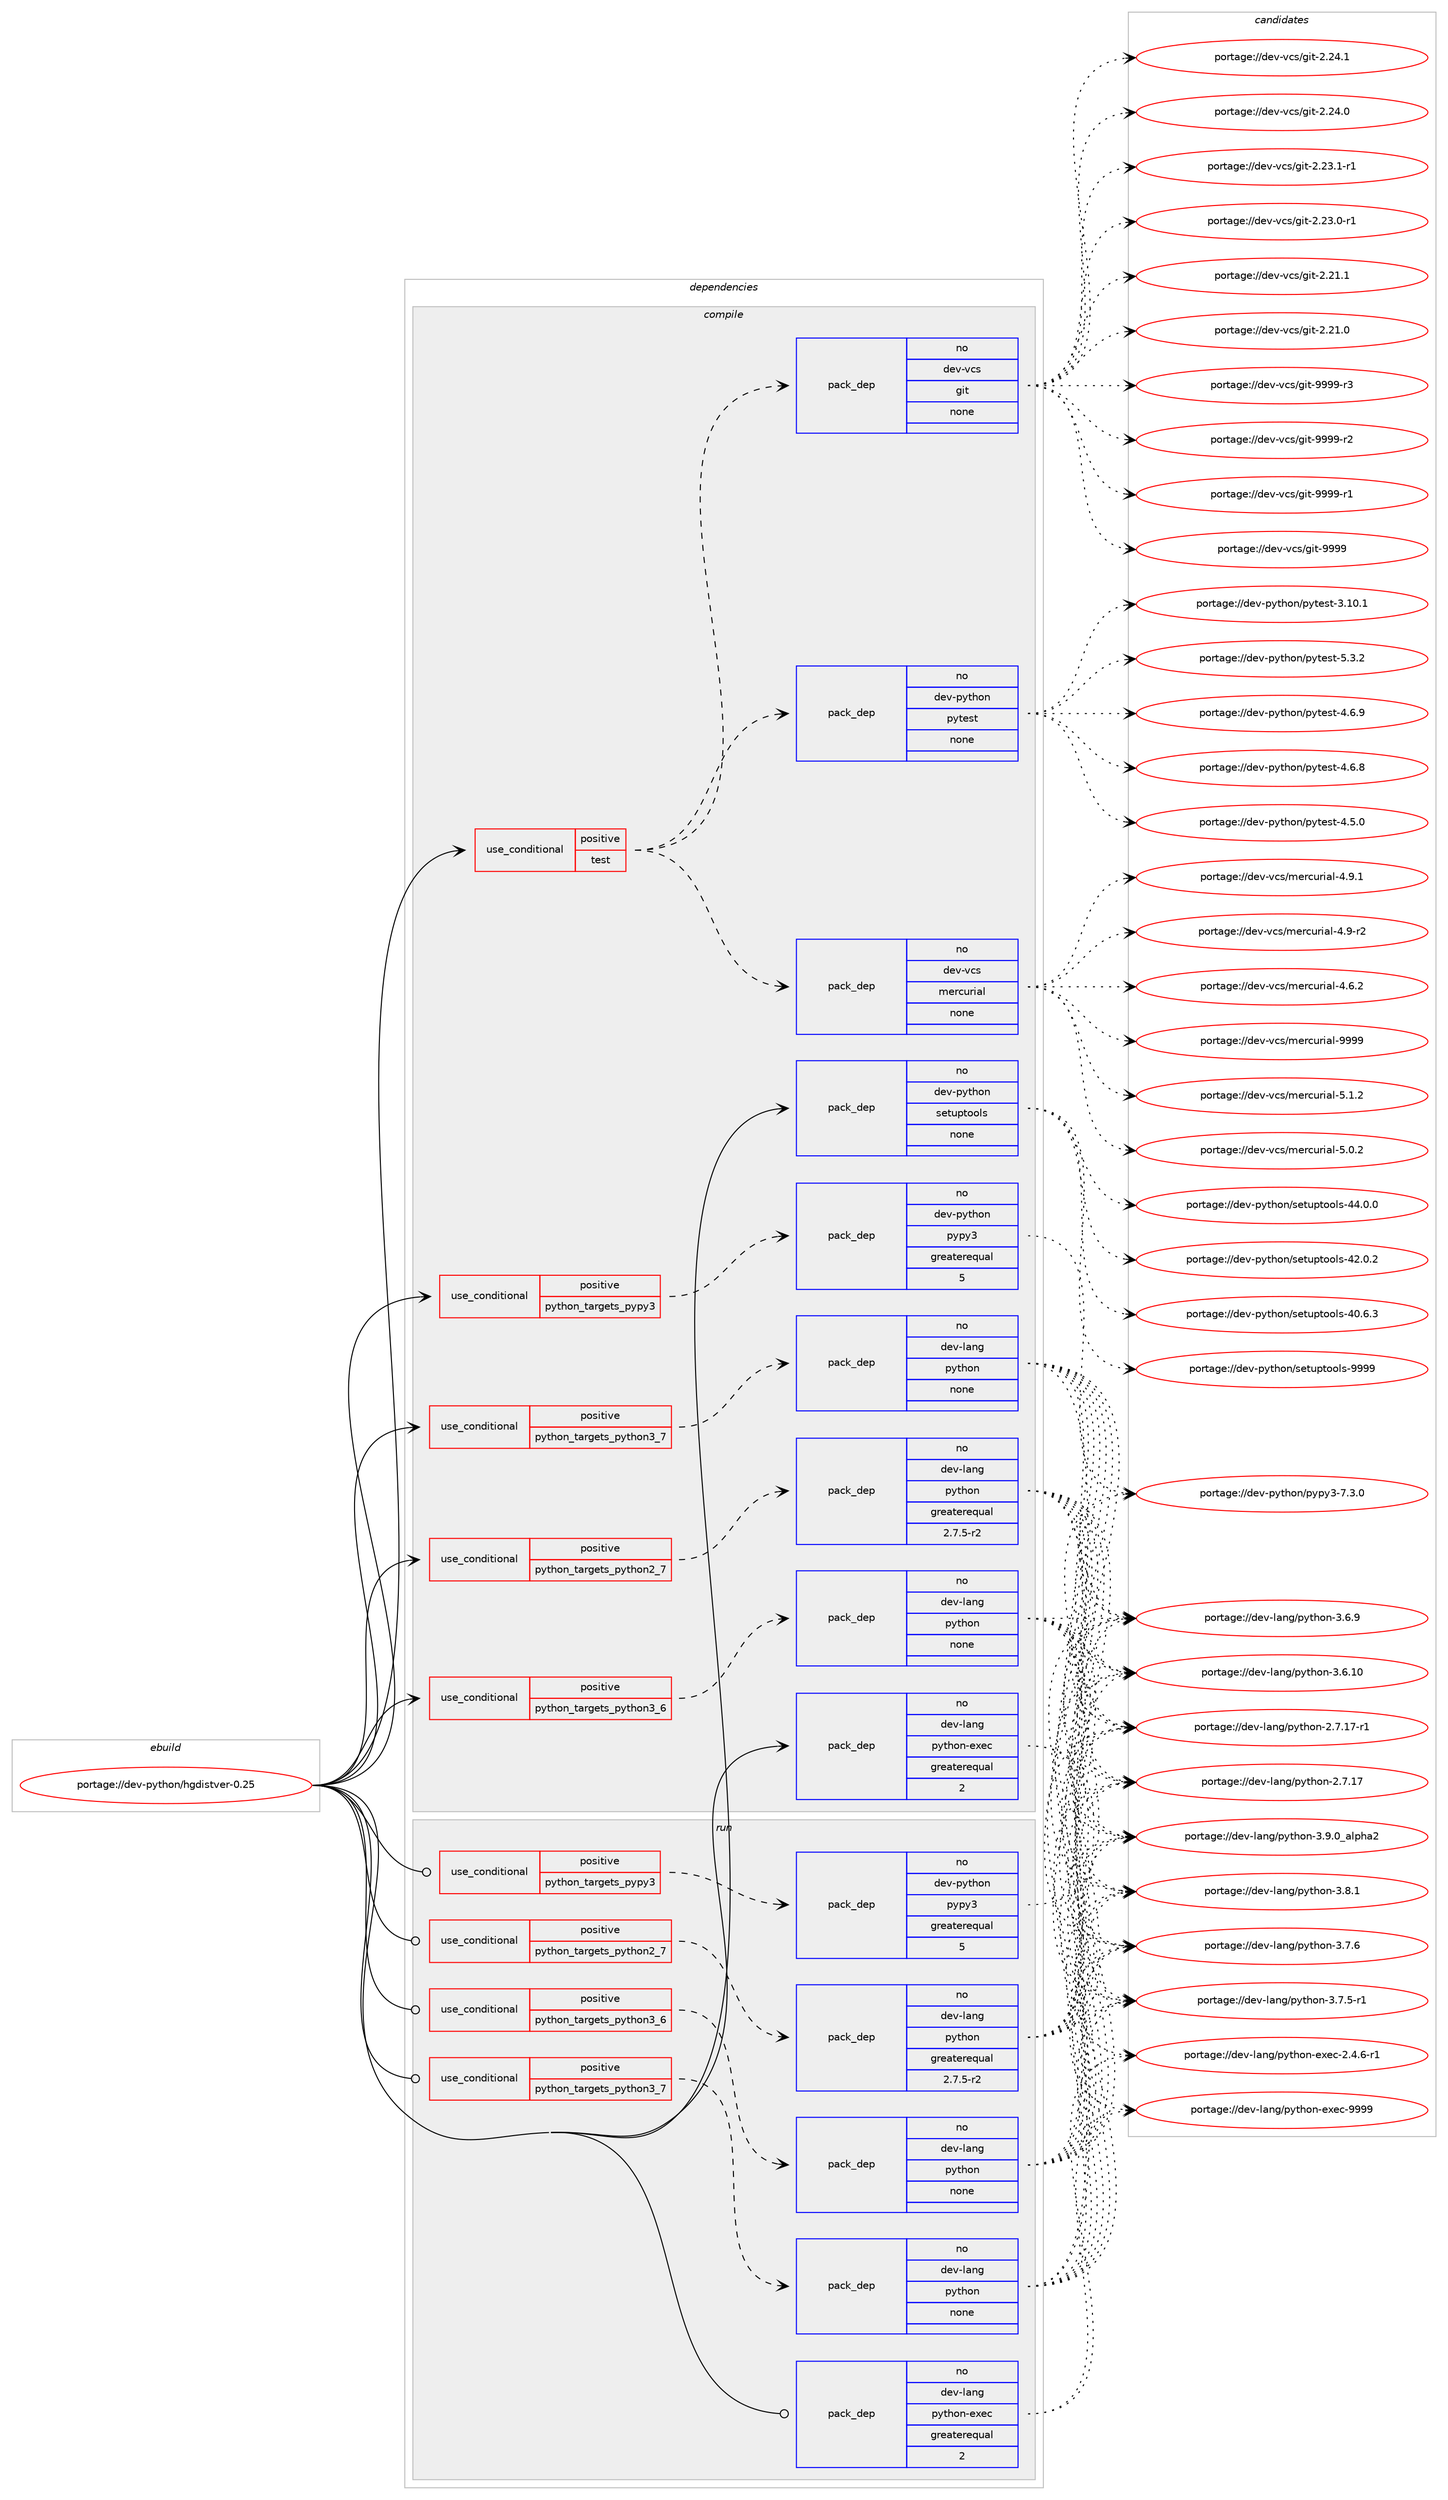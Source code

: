 digraph prolog {

# *************
# Graph options
# *************

newrank=true;
concentrate=true;
compound=true;
graph [rankdir=LR,fontname=Helvetica,fontsize=10,ranksep=1.5];#, ranksep=2.5, nodesep=0.2];
edge  [arrowhead=vee];
node  [fontname=Helvetica,fontsize=10];

# **********
# The ebuild
# **********

subgraph cluster_leftcol {
color=gray;
label=<<i>ebuild</i>>;
id [label="portage://dev-python/hgdistver-0.25", color=red, width=4, href="../dev-python/hgdistver-0.25.svg"];
}

# ****************
# The dependencies
# ****************

subgraph cluster_midcol {
color=gray;
label=<<i>dependencies</i>>;
subgraph cluster_compile {
fillcolor="#eeeeee";
style=filled;
label=<<i>compile</i>>;
subgraph cond114929 {
dependency456997 [label=<<TABLE BORDER="0" CELLBORDER="1" CELLSPACING="0" CELLPADDING="4"><TR><TD ROWSPAN="3" CELLPADDING="10">use_conditional</TD></TR><TR><TD>positive</TD></TR><TR><TD>python_targets_pypy3</TD></TR></TABLE>>, shape=none, color=red];
subgraph pack337085 {
dependency456998 [label=<<TABLE BORDER="0" CELLBORDER="1" CELLSPACING="0" CELLPADDING="4" WIDTH="220"><TR><TD ROWSPAN="6" CELLPADDING="30">pack_dep</TD></TR><TR><TD WIDTH="110">no</TD></TR><TR><TD>dev-python</TD></TR><TR><TD>pypy3</TD></TR><TR><TD>greaterequal</TD></TR><TR><TD>5</TD></TR></TABLE>>, shape=none, color=blue];
}
dependency456997:e -> dependency456998:w [weight=20,style="dashed",arrowhead="vee"];
}
id:e -> dependency456997:w [weight=20,style="solid",arrowhead="vee"];
subgraph cond114930 {
dependency456999 [label=<<TABLE BORDER="0" CELLBORDER="1" CELLSPACING="0" CELLPADDING="4"><TR><TD ROWSPAN="3" CELLPADDING="10">use_conditional</TD></TR><TR><TD>positive</TD></TR><TR><TD>python_targets_python2_7</TD></TR></TABLE>>, shape=none, color=red];
subgraph pack337086 {
dependency457000 [label=<<TABLE BORDER="0" CELLBORDER="1" CELLSPACING="0" CELLPADDING="4" WIDTH="220"><TR><TD ROWSPAN="6" CELLPADDING="30">pack_dep</TD></TR><TR><TD WIDTH="110">no</TD></TR><TR><TD>dev-lang</TD></TR><TR><TD>python</TD></TR><TR><TD>greaterequal</TD></TR><TR><TD>2.7.5-r2</TD></TR></TABLE>>, shape=none, color=blue];
}
dependency456999:e -> dependency457000:w [weight=20,style="dashed",arrowhead="vee"];
}
id:e -> dependency456999:w [weight=20,style="solid",arrowhead="vee"];
subgraph cond114931 {
dependency457001 [label=<<TABLE BORDER="0" CELLBORDER="1" CELLSPACING="0" CELLPADDING="4"><TR><TD ROWSPAN="3" CELLPADDING="10">use_conditional</TD></TR><TR><TD>positive</TD></TR><TR><TD>python_targets_python3_6</TD></TR></TABLE>>, shape=none, color=red];
subgraph pack337087 {
dependency457002 [label=<<TABLE BORDER="0" CELLBORDER="1" CELLSPACING="0" CELLPADDING="4" WIDTH="220"><TR><TD ROWSPAN="6" CELLPADDING="30">pack_dep</TD></TR><TR><TD WIDTH="110">no</TD></TR><TR><TD>dev-lang</TD></TR><TR><TD>python</TD></TR><TR><TD>none</TD></TR><TR><TD></TD></TR></TABLE>>, shape=none, color=blue];
}
dependency457001:e -> dependency457002:w [weight=20,style="dashed",arrowhead="vee"];
}
id:e -> dependency457001:w [weight=20,style="solid",arrowhead="vee"];
subgraph cond114932 {
dependency457003 [label=<<TABLE BORDER="0" CELLBORDER="1" CELLSPACING="0" CELLPADDING="4"><TR><TD ROWSPAN="3" CELLPADDING="10">use_conditional</TD></TR><TR><TD>positive</TD></TR><TR><TD>python_targets_python3_7</TD></TR></TABLE>>, shape=none, color=red];
subgraph pack337088 {
dependency457004 [label=<<TABLE BORDER="0" CELLBORDER="1" CELLSPACING="0" CELLPADDING="4" WIDTH="220"><TR><TD ROWSPAN="6" CELLPADDING="30">pack_dep</TD></TR><TR><TD WIDTH="110">no</TD></TR><TR><TD>dev-lang</TD></TR><TR><TD>python</TD></TR><TR><TD>none</TD></TR><TR><TD></TD></TR></TABLE>>, shape=none, color=blue];
}
dependency457003:e -> dependency457004:w [weight=20,style="dashed",arrowhead="vee"];
}
id:e -> dependency457003:w [weight=20,style="solid",arrowhead="vee"];
subgraph cond114933 {
dependency457005 [label=<<TABLE BORDER="0" CELLBORDER="1" CELLSPACING="0" CELLPADDING="4"><TR><TD ROWSPAN="3" CELLPADDING="10">use_conditional</TD></TR><TR><TD>positive</TD></TR><TR><TD>test</TD></TR></TABLE>>, shape=none, color=red];
subgraph pack337089 {
dependency457006 [label=<<TABLE BORDER="0" CELLBORDER="1" CELLSPACING="0" CELLPADDING="4" WIDTH="220"><TR><TD ROWSPAN="6" CELLPADDING="30">pack_dep</TD></TR><TR><TD WIDTH="110">no</TD></TR><TR><TD>dev-python</TD></TR><TR><TD>pytest</TD></TR><TR><TD>none</TD></TR><TR><TD></TD></TR></TABLE>>, shape=none, color=blue];
}
dependency457005:e -> dependency457006:w [weight=20,style="dashed",arrowhead="vee"];
subgraph pack337090 {
dependency457007 [label=<<TABLE BORDER="0" CELLBORDER="1" CELLSPACING="0" CELLPADDING="4" WIDTH="220"><TR><TD ROWSPAN="6" CELLPADDING="30">pack_dep</TD></TR><TR><TD WIDTH="110">no</TD></TR><TR><TD>dev-vcs</TD></TR><TR><TD>git</TD></TR><TR><TD>none</TD></TR><TR><TD></TD></TR></TABLE>>, shape=none, color=blue];
}
dependency457005:e -> dependency457007:w [weight=20,style="dashed",arrowhead="vee"];
subgraph pack337091 {
dependency457008 [label=<<TABLE BORDER="0" CELLBORDER="1" CELLSPACING="0" CELLPADDING="4" WIDTH="220"><TR><TD ROWSPAN="6" CELLPADDING="30">pack_dep</TD></TR><TR><TD WIDTH="110">no</TD></TR><TR><TD>dev-vcs</TD></TR><TR><TD>mercurial</TD></TR><TR><TD>none</TD></TR><TR><TD></TD></TR></TABLE>>, shape=none, color=blue];
}
dependency457005:e -> dependency457008:w [weight=20,style="dashed",arrowhead="vee"];
}
id:e -> dependency457005:w [weight=20,style="solid",arrowhead="vee"];
subgraph pack337092 {
dependency457009 [label=<<TABLE BORDER="0" CELLBORDER="1" CELLSPACING="0" CELLPADDING="4" WIDTH="220"><TR><TD ROWSPAN="6" CELLPADDING="30">pack_dep</TD></TR><TR><TD WIDTH="110">no</TD></TR><TR><TD>dev-lang</TD></TR><TR><TD>python-exec</TD></TR><TR><TD>greaterequal</TD></TR><TR><TD>2</TD></TR></TABLE>>, shape=none, color=blue];
}
id:e -> dependency457009:w [weight=20,style="solid",arrowhead="vee"];
subgraph pack337093 {
dependency457010 [label=<<TABLE BORDER="0" CELLBORDER="1" CELLSPACING="0" CELLPADDING="4" WIDTH="220"><TR><TD ROWSPAN="6" CELLPADDING="30">pack_dep</TD></TR><TR><TD WIDTH="110">no</TD></TR><TR><TD>dev-python</TD></TR><TR><TD>setuptools</TD></TR><TR><TD>none</TD></TR><TR><TD></TD></TR></TABLE>>, shape=none, color=blue];
}
id:e -> dependency457010:w [weight=20,style="solid",arrowhead="vee"];
}
subgraph cluster_compileandrun {
fillcolor="#eeeeee";
style=filled;
label=<<i>compile and run</i>>;
}
subgraph cluster_run {
fillcolor="#eeeeee";
style=filled;
label=<<i>run</i>>;
subgraph cond114934 {
dependency457011 [label=<<TABLE BORDER="0" CELLBORDER="1" CELLSPACING="0" CELLPADDING="4"><TR><TD ROWSPAN="3" CELLPADDING="10">use_conditional</TD></TR><TR><TD>positive</TD></TR><TR><TD>python_targets_pypy3</TD></TR></TABLE>>, shape=none, color=red];
subgraph pack337094 {
dependency457012 [label=<<TABLE BORDER="0" CELLBORDER="1" CELLSPACING="0" CELLPADDING="4" WIDTH="220"><TR><TD ROWSPAN="6" CELLPADDING="30">pack_dep</TD></TR><TR><TD WIDTH="110">no</TD></TR><TR><TD>dev-python</TD></TR><TR><TD>pypy3</TD></TR><TR><TD>greaterequal</TD></TR><TR><TD>5</TD></TR></TABLE>>, shape=none, color=blue];
}
dependency457011:e -> dependency457012:w [weight=20,style="dashed",arrowhead="vee"];
}
id:e -> dependency457011:w [weight=20,style="solid",arrowhead="odot"];
subgraph cond114935 {
dependency457013 [label=<<TABLE BORDER="0" CELLBORDER="1" CELLSPACING="0" CELLPADDING="4"><TR><TD ROWSPAN="3" CELLPADDING="10">use_conditional</TD></TR><TR><TD>positive</TD></TR><TR><TD>python_targets_python2_7</TD></TR></TABLE>>, shape=none, color=red];
subgraph pack337095 {
dependency457014 [label=<<TABLE BORDER="0" CELLBORDER="1" CELLSPACING="0" CELLPADDING="4" WIDTH="220"><TR><TD ROWSPAN="6" CELLPADDING="30">pack_dep</TD></TR><TR><TD WIDTH="110">no</TD></TR><TR><TD>dev-lang</TD></TR><TR><TD>python</TD></TR><TR><TD>greaterequal</TD></TR><TR><TD>2.7.5-r2</TD></TR></TABLE>>, shape=none, color=blue];
}
dependency457013:e -> dependency457014:w [weight=20,style="dashed",arrowhead="vee"];
}
id:e -> dependency457013:w [weight=20,style="solid",arrowhead="odot"];
subgraph cond114936 {
dependency457015 [label=<<TABLE BORDER="0" CELLBORDER="1" CELLSPACING="0" CELLPADDING="4"><TR><TD ROWSPAN="3" CELLPADDING="10">use_conditional</TD></TR><TR><TD>positive</TD></TR><TR><TD>python_targets_python3_6</TD></TR></TABLE>>, shape=none, color=red];
subgraph pack337096 {
dependency457016 [label=<<TABLE BORDER="0" CELLBORDER="1" CELLSPACING="0" CELLPADDING="4" WIDTH="220"><TR><TD ROWSPAN="6" CELLPADDING="30">pack_dep</TD></TR><TR><TD WIDTH="110">no</TD></TR><TR><TD>dev-lang</TD></TR><TR><TD>python</TD></TR><TR><TD>none</TD></TR><TR><TD></TD></TR></TABLE>>, shape=none, color=blue];
}
dependency457015:e -> dependency457016:w [weight=20,style="dashed",arrowhead="vee"];
}
id:e -> dependency457015:w [weight=20,style="solid",arrowhead="odot"];
subgraph cond114937 {
dependency457017 [label=<<TABLE BORDER="0" CELLBORDER="1" CELLSPACING="0" CELLPADDING="4"><TR><TD ROWSPAN="3" CELLPADDING="10">use_conditional</TD></TR><TR><TD>positive</TD></TR><TR><TD>python_targets_python3_7</TD></TR></TABLE>>, shape=none, color=red];
subgraph pack337097 {
dependency457018 [label=<<TABLE BORDER="0" CELLBORDER="1" CELLSPACING="0" CELLPADDING="4" WIDTH="220"><TR><TD ROWSPAN="6" CELLPADDING="30">pack_dep</TD></TR><TR><TD WIDTH="110">no</TD></TR><TR><TD>dev-lang</TD></TR><TR><TD>python</TD></TR><TR><TD>none</TD></TR><TR><TD></TD></TR></TABLE>>, shape=none, color=blue];
}
dependency457017:e -> dependency457018:w [weight=20,style="dashed",arrowhead="vee"];
}
id:e -> dependency457017:w [weight=20,style="solid",arrowhead="odot"];
subgraph pack337098 {
dependency457019 [label=<<TABLE BORDER="0" CELLBORDER="1" CELLSPACING="0" CELLPADDING="4" WIDTH="220"><TR><TD ROWSPAN="6" CELLPADDING="30">pack_dep</TD></TR><TR><TD WIDTH="110">no</TD></TR><TR><TD>dev-lang</TD></TR><TR><TD>python-exec</TD></TR><TR><TD>greaterequal</TD></TR><TR><TD>2</TD></TR></TABLE>>, shape=none, color=blue];
}
id:e -> dependency457019:w [weight=20,style="solid",arrowhead="odot"];
}
}

# **************
# The candidates
# **************

subgraph cluster_choices {
rank=same;
color=gray;
label=<<i>candidates</i>>;

subgraph choice337085 {
color=black;
nodesep=1;
choice100101118451121211161041111104711212111212151455546514648 [label="portage://dev-python/pypy3-7.3.0", color=red, width=4,href="../dev-python/pypy3-7.3.0.svg"];
dependency456998:e -> choice100101118451121211161041111104711212111212151455546514648:w [style=dotted,weight="100"];
}
subgraph choice337086 {
color=black;
nodesep=1;
choice10010111845108971101034711212111610411111045514657464895971081121049750 [label="portage://dev-lang/python-3.9.0_alpha2", color=red, width=4,href="../dev-lang/python-3.9.0_alpha2.svg"];
choice100101118451089711010347112121116104111110455146564649 [label="portage://dev-lang/python-3.8.1", color=red, width=4,href="../dev-lang/python-3.8.1.svg"];
choice100101118451089711010347112121116104111110455146554654 [label="portage://dev-lang/python-3.7.6", color=red, width=4,href="../dev-lang/python-3.7.6.svg"];
choice1001011184510897110103471121211161041111104551465546534511449 [label="portage://dev-lang/python-3.7.5-r1", color=red, width=4,href="../dev-lang/python-3.7.5-r1.svg"];
choice100101118451089711010347112121116104111110455146544657 [label="portage://dev-lang/python-3.6.9", color=red, width=4,href="../dev-lang/python-3.6.9.svg"];
choice10010111845108971101034711212111610411111045514654464948 [label="portage://dev-lang/python-3.6.10", color=red, width=4,href="../dev-lang/python-3.6.10.svg"];
choice100101118451089711010347112121116104111110455046554649554511449 [label="portage://dev-lang/python-2.7.17-r1", color=red, width=4,href="../dev-lang/python-2.7.17-r1.svg"];
choice10010111845108971101034711212111610411111045504655464955 [label="portage://dev-lang/python-2.7.17", color=red, width=4,href="../dev-lang/python-2.7.17.svg"];
dependency457000:e -> choice10010111845108971101034711212111610411111045514657464895971081121049750:w [style=dotted,weight="100"];
dependency457000:e -> choice100101118451089711010347112121116104111110455146564649:w [style=dotted,weight="100"];
dependency457000:e -> choice100101118451089711010347112121116104111110455146554654:w [style=dotted,weight="100"];
dependency457000:e -> choice1001011184510897110103471121211161041111104551465546534511449:w [style=dotted,weight="100"];
dependency457000:e -> choice100101118451089711010347112121116104111110455146544657:w [style=dotted,weight="100"];
dependency457000:e -> choice10010111845108971101034711212111610411111045514654464948:w [style=dotted,weight="100"];
dependency457000:e -> choice100101118451089711010347112121116104111110455046554649554511449:w [style=dotted,weight="100"];
dependency457000:e -> choice10010111845108971101034711212111610411111045504655464955:w [style=dotted,weight="100"];
}
subgraph choice337087 {
color=black;
nodesep=1;
choice10010111845108971101034711212111610411111045514657464895971081121049750 [label="portage://dev-lang/python-3.9.0_alpha2", color=red, width=4,href="../dev-lang/python-3.9.0_alpha2.svg"];
choice100101118451089711010347112121116104111110455146564649 [label="portage://dev-lang/python-3.8.1", color=red, width=4,href="../dev-lang/python-3.8.1.svg"];
choice100101118451089711010347112121116104111110455146554654 [label="portage://dev-lang/python-3.7.6", color=red, width=4,href="../dev-lang/python-3.7.6.svg"];
choice1001011184510897110103471121211161041111104551465546534511449 [label="portage://dev-lang/python-3.7.5-r1", color=red, width=4,href="../dev-lang/python-3.7.5-r1.svg"];
choice100101118451089711010347112121116104111110455146544657 [label="portage://dev-lang/python-3.6.9", color=red, width=4,href="../dev-lang/python-3.6.9.svg"];
choice10010111845108971101034711212111610411111045514654464948 [label="portage://dev-lang/python-3.6.10", color=red, width=4,href="../dev-lang/python-3.6.10.svg"];
choice100101118451089711010347112121116104111110455046554649554511449 [label="portage://dev-lang/python-2.7.17-r1", color=red, width=4,href="../dev-lang/python-2.7.17-r1.svg"];
choice10010111845108971101034711212111610411111045504655464955 [label="portage://dev-lang/python-2.7.17", color=red, width=4,href="../dev-lang/python-2.7.17.svg"];
dependency457002:e -> choice10010111845108971101034711212111610411111045514657464895971081121049750:w [style=dotted,weight="100"];
dependency457002:e -> choice100101118451089711010347112121116104111110455146564649:w [style=dotted,weight="100"];
dependency457002:e -> choice100101118451089711010347112121116104111110455146554654:w [style=dotted,weight="100"];
dependency457002:e -> choice1001011184510897110103471121211161041111104551465546534511449:w [style=dotted,weight="100"];
dependency457002:e -> choice100101118451089711010347112121116104111110455146544657:w [style=dotted,weight="100"];
dependency457002:e -> choice10010111845108971101034711212111610411111045514654464948:w [style=dotted,weight="100"];
dependency457002:e -> choice100101118451089711010347112121116104111110455046554649554511449:w [style=dotted,weight="100"];
dependency457002:e -> choice10010111845108971101034711212111610411111045504655464955:w [style=dotted,weight="100"];
}
subgraph choice337088 {
color=black;
nodesep=1;
choice10010111845108971101034711212111610411111045514657464895971081121049750 [label="portage://dev-lang/python-3.9.0_alpha2", color=red, width=4,href="../dev-lang/python-3.9.0_alpha2.svg"];
choice100101118451089711010347112121116104111110455146564649 [label="portage://dev-lang/python-3.8.1", color=red, width=4,href="../dev-lang/python-3.8.1.svg"];
choice100101118451089711010347112121116104111110455146554654 [label="portage://dev-lang/python-3.7.6", color=red, width=4,href="../dev-lang/python-3.7.6.svg"];
choice1001011184510897110103471121211161041111104551465546534511449 [label="portage://dev-lang/python-3.7.5-r1", color=red, width=4,href="../dev-lang/python-3.7.5-r1.svg"];
choice100101118451089711010347112121116104111110455146544657 [label="portage://dev-lang/python-3.6.9", color=red, width=4,href="../dev-lang/python-3.6.9.svg"];
choice10010111845108971101034711212111610411111045514654464948 [label="portage://dev-lang/python-3.6.10", color=red, width=4,href="../dev-lang/python-3.6.10.svg"];
choice100101118451089711010347112121116104111110455046554649554511449 [label="portage://dev-lang/python-2.7.17-r1", color=red, width=4,href="../dev-lang/python-2.7.17-r1.svg"];
choice10010111845108971101034711212111610411111045504655464955 [label="portage://dev-lang/python-2.7.17", color=red, width=4,href="../dev-lang/python-2.7.17.svg"];
dependency457004:e -> choice10010111845108971101034711212111610411111045514657464895971081121049750:w [style=dotted,weight="100"];
dependency457004:e -> choice100101118451089711010347112121116104111110455146564649:w [style=dotted,weight="100"];
dependency457004:e -> choice100101118451089711010347112121116104111110455146554654:w [style=dotted,weight="100"];
dependency457004:e -> choice1001011184510897110103471121211161041111104551465546534511449:w [style=dotted,weight="100"];
dependency457004:e -> choice100101118451089711010347112121116104111110455146544657:w [style=dotted,weight="100"];
dependency457004:e -> choice10010111845108971101034711212111610411111045514654464948:w [style=dotted,weight="100"];
dependency457004:e -> choice100101118451089711010347112121116104111110455046554649554511449:w [style=dotted,weight="100"];
dependency457004:e -> choice10010111845108971101034711212111610411111045504655464955:w [style=dotted,weight="100"];
}
subgraph choice337089 {
color=black;
nodesep=1;
choice1001011184511212111610411111047112121116101115116455346514650 [label="portage://dev-python/pytest-5.3.2", color=red, width=4,href="../dev-python/pytest-5.3.2.svg"];
choice1001011184511212111610411111047112121116101115116455246544657 [label="portage://dev-python/pytest-4.6.9", color=red, width=4,href="../dev-python/pytest-4.6.9.svg"];
choice1001011184511212111610411111047112121116101115116455246544656 [label="portage://dev-python/pytest-4.6.8", color=red, width=4,href="../dev-python/pytest-4.6.8.svg"];
choice1001011184511212111610411111047112121116101115116455246534648 [label="portage://dev-python/pytest-4.5.0", color=red, width=4,href="../dev-python/pytest-4.5.0.svg"];
choice100101118451121211161041111104711212111610111511645514649484649 [label="portage://dev-python/pytest-3.10.1", color=red, width=4,href="../dev-python/pytest-3.10.1.svg"];
dependency457006:e -> choice1001011184511212111610411111047112121116101115116455346514650:w [style=dotted,weight="100"];
dependency457006:e -> choice1001011184511212111610411111047112121116101115116455246544657:w [style=dotted,weight="100"];
dependency457006:e -> choice1001011184511212111610411111047112121116101115116455246544656:w [style=dotted,weight="100"];
dependency457006:e -> choice1001011184511212111610411111047112121116101115116455246534648:w [style=dotted,weight="100"];
dependency457006:e -> choice100101118451121211161041111104711212111610111511645514649484649:w [style=dotted,weight="100"];
}
subgraph choice337090 {
color=black;
nodesep=1;
choice10010111845118991154710310511645575757574511451 [label="portage://dev-vcs/git-9999-r3", color=red, width=4,href="../dev-vcs/git-9999-r3.svg"];
choice10010111845118991154710310511645575757574511450 [label="portage://dev-vcs/git-9999-r2", color=red, width=4,href="../dev-vcs/git-9999-r2.svg"];
choice10010111845118991154710310511645575757574511449 [label="portage://dev-vcs/git-9999-r1", color=red, width=4,href="../dev-vcs/git-9999-r1.svg"];
choice1001011184511899115471031051164557575757 [label="portage://dev-vcs/git-9999", color=red, width=4,href="../dev-vcs/git-9999.svg"];
choice10010111845118991154710310511645504650524649 [label="portage://dev-vcs/git-2.24.1", color=red, width=4,href="../dev-vcs/git-2.24.1.svg"];
choice10010111845118991154710310511645504650524648 [label="portage://dev-vcs/git-2.24.0", color=red, width=4,href="../dev-vcs/git-2.24.0.svg"];
choice100101118451189911547103105116455046505146494511449 [label="portage://dev-vcs/git-2.23.1-r1", color=red, width=4,href="../dev-vcs/git-2.23.1-r1.svg"];
choice100101118451189911547103105116455046505146484511449 [label="portage://dev-vcs/git-2.23.0-r1", color=red, width=4,href="../dev-vcs/git-2.23.0-r1.svg"];
choice10010111845118991154710310511645504650494649 [label="portage://dev-vcs/git-2.21.1", color=red, width=4,href="../dev-vcs/git-2.21.1.svg"];
choice10010111845118991154710310511645504650494648 [label="portage://dev-vcs/git-2.21.0", color=red, width=4,href="../dev-vcs/git-2.21.0.svg"];
dependency457007:e -> choice10010111845118991154710310511645575757574511451:w [style=dotted,weight="100"];
dependency457007:e -> choice10010111845118991154710310511645575757574511450:w [style=dotted,weight="100"];
dependency457007:e -> choice10010111845118991154710310511645575757574511449:w [style=dotted,weight="100"];
dependency457007:e -> choice1001011184511899115471031051164557575757:w [style=dotted,weight="100"];
dependency457007:e -> choice10010111845118991154710310511645504650524649:w [style=dotted,weight="100"];
dependency457007:e -> choice10010111845118991154710310511645504650524648:w [style=dotted,weight="100"];
dependency457007:e -> choice100101118451189911547103105116455046505146494511449:w [style=dotted,weight="100"];
dependency457007:e -> choice100101118451189911547103105116455046505146484511449:w [style=dotted,weight="100"];
dependency457007:e -> choice10010111845118991154710310511645504650494649:w [style=dotted,weight="100"];
dependency457007:e -> choice10010111845118991154710310511645504650494648:w [style=dotted,weight="100"];
}
subgraph choice337091 {
color=black;
nodesep=1;
choice10010111845118991154710910111499117114105971084557575757 [label="portage://dev-vcs/mercurial-9999", color=red, width=4,href="../dev-vcs/mercurial-9999.svg"];
choice1001011184511899115471091011149911711410597108455346494650 [label="portage://dev-vcs/mercurial-5.1.2", color=red, width=4,href="../dev-vcs/mercurial-5.1.2.svg"];
choice1001011184511899115471091011149911711410597108455346484650 [label="portage://dev-vcs/mercurial-5.0.2", color=red, width=4,href="../dev-vcs/mercurial-5.0.2.svg"];
choice1001011184511899115471091011149911711410597108455246574649 [label="portage://dev-vcs/mercurial-4.9.1", color=red, width=4,href="../dev-vcs/mercurial-4.9.1.svg"];
choice1001011184511899115471091011149911711410597108455246574511450 [label="portage://dev-vcs/mercurial-4.9-r2", color=red, width=4,href="../dev-vcs/mercurial-4.9-r2.svg"];
choice1001011184511899115471091011149911711410597108455246544650 [label="portage://dev-vcs/mercurial-4.6.2", color=red, width=4,href="../dev-vcs/mercurial-4.6.2.svg"];
dependency457008:e -> choice10010111845118991154710910111499117114105971084557575757:w [style=dotted,weight="100"];
dependency457008:e -> choice1001011184511899115471091011149911711410597108455346494650:w [style=dotted,weight="100"];
dependency457008:e -> choice1001011184511899115471091011149911711410597108455346484650:w [style=dotted,weight="100"];
dependency457008:e -> choice1001011184511899115471091011149911711410597108455246574649:w [style=dotted,weight="100"];
dependency457008:e -> choice1001011184511899115471091011149911711410597108455246574511450:w [style=dotted,weight="100"];
dependency457008:e -> choice1001011184511899115471091011149911711410597108455246544650:w [style=dotted,weight="100"];
}
subgraph choice337092 {
color=black;
nodesep=1;
choice10010111845108971101034711212111610411111045101120101994557575757 [label="portage://dev-lang/python-exec-9999", color=red, width=4,href="../dev-lang/python-exec-9999.svg"];
choice10010111845108971101034711212111610411111045101120101994550465246544511449 [label="portage://dev-lang/python-exec-2.4.6-r1", color=red, width=4,href="../dev-lang/python-exec-2.4.6-r1.svg"];
dependency457009:e -> choice10010111845108971101034711212111610411111045101120101994557575757:w [style=dotted,weight="100"];
dependency457009:e -> choice10010111845108971101034711212111610411111045101120101994550465246544511449:w [style=dotted,weight="100"];
}
subgraph choice337093 {
color=black;
nodesep=1;
choice10010111845112121116104111110471151011161171121161111111081154557575757 [label="portage://dev-python/setuptools-9999", color=red, width=4,href="../dev-python/setuptools-9999.svg"];
choice100101118451121211161041111104711510111611711211611111110811545525246484648 [label="portage://dev-python/setuptools-44.0.0", color=red, width=4,href="../dev-python/setuptools-44.0.0.svg"];
choice100101118451121211161041111104711510111611711211611111110811545525046484650 [label="portage://dev-python/setuptools-42.0.2", color=red, width=4,href="../dev-python/setuptools-42.0.2.svg"];
choice100101118451121211161041111104711510111611711211611111110811545524846544651 [label="portage://dev-python/setuptools-40.6.3", color=red, width=4,href="../dev-python/setuptools-40.6.3.svg"];
dependency457010:e -> choice10010111845112121116104111110471151011161171121161111111081154557575757:w [style=dotted,weight="100"];
dependency457010:e -> choice100101118451121211161041111104711510111611711211611111110811545525246484648:w [style=dotted,weight="100"];
dependency457010:e -> choice100101118451121211161041111104711510111611711211611111110811545525046484650:w [style=dotted,weight="100"];
dependency457010:e -> choice100101118451121211161041111104711510111611711211611111110811545524846544651:w [style=dotted,weight="100"];
}
subgraph choice337094 {
color=black;
nodesep=1;
choice100101118451121211161041111104711212111212151455546514648 [label="portage://dev-python/pypy3-7.3.0", color=red, width=4,href="../dev-python/pypy3-7.3.0.svg"];
dependency457012:e -> choice100101118451121211161041111104711212111212151455546514648:w [style=dotted,weight="100"];
}
subgraph choice337095 {
color=black;
nodesep=1;
choice10010111845108971101034711212111610411111045514657464895971081121049750 [label="portage://dev-lang/python-3.9.0_alpha2", color=red, width=4,href="../dev-lang/python-3.9.0_alpha2.svg"];
choice100101118451089711010347112121116104111110455146564649 [label="portage://dev-lang/python-3.8.1", color=red, width=4,href="../dev-lang/python-3.8.1.svg"];
choice100101118451089711010347112121116104111110455146554654 [label="portage://dev-lang/python-3.7.6", color=red, width=4,href="../dev-lang/python-3.7.6.svg"];
choice1001011184510897110103471121211161041111104551465546534511449 [label="portage://dev-lang/python-3.7.5-r1", color=red, width=4,href="../dev-lang/python-3.7.5-r1.svg"];
choice100101118451089711010347112121116104111110455146544657 [label="portage://dev-lang/python-3.6.9", color=red, width=4,href="../dev-lang/python-3.6.9.svg"];
choice10010111845108971101034711212111610411111045514654464948 [label="portage://dev-lang/python-3.6.10", color=red, width=4,href="../dev-lang/python-3.6.10.svg"];
choice100101118451089711010347112121116104111110455046554649554511449 [label="portage://dev-lang/python-2.7.17-r1", color=red, width=4,href="../dev-lang/python-2.7.17-r1.svg"];
choice10010111845108971101034711212111610411111045504655464955 [label="portage://dev-lang/python-2.7.17", color=red, width=4,href="../dev-lang/python-2.7.17.svg"];
dependency457014:e -> choice10010111845108971101034711212111610411111045514657464895971081121049750:w [style=dotted,weight="100"];
dependency457014:e -> choice100101118451089711010347112121116104111110455146564649:w [style=dotted,weight="100"];
dependency457014:e -> choice100101118451089711010347112121116104111110455146554654:w [style=dotted,weight="100"];
dependency457014:e -> choice1001011184510897110103471121211161041111104551465546534511449:w [style=dotted,weight="100"];
dependency457014:e -> choice100101118451089711010347112121116104111110455146544657:w [style=dotted,weight="100"];
dependency457014:e -> choice10010111845108971101034711212111610411111045514654464948:w [style=dotted,weight="100"];
dependency457014:e -> choice100101118451089711010347112121116104111110455046554649554511449:w [style=dotted,weight="100"];
dependency457014:e -> choice10010111845108971101034711212111610411111045504655464955:w [style=dotted,weight="100"];
}
subgraph choice337096 {
color=black;
nodesep=1;
choice10010111845108971101034711212111610411111045514657464895971081121049750 [label="portage://dev-lang/python-3.9.0_alpha2", color=red, width=4,href="../dev-lang/python-3.9.0_alpha2.svg"];
choice100101118451089711010347112121116104111110455146564649 [label="portage://dev-lang/python-3.8.1", color=red, width=4,href="../dev-lang/python-3.8.1.svg"];
choice100101118451089711010347112121116104111110455146554654 [label="portage://dev-lang/python-3.7.6", color=red, width=4,href="../dev-lang/python-3.7.6.svg"];
choice1001011184510897110103471121211161041111104551465546534511449 [label="portage://dev-lang/python-3.7.5-r1", color=red, width=4,href="../dev-lang/python-3.7.5-r1.svg"];
choice100101118451089711010347112121116104111110455146544657 [label="portage://dev-lang/python-3.6.9", color=red, width=4,href="../dev-lang/python-3.6.9.svg"];
choice10010111845108971101034711212111610411111045514654464948 [label="portage://dev-lang/python-3.6.10", color=red, width=4,href="../dev-lang/python-3.6.10.svg"];
choice100101118451089711010347112121116104111110455046554649554511449 [label="portage://dev-lang/python-2.7.17-r1", color=red, width=4,href="../dev-lang/python-2.7.17-r1.svg"];
choice10010111845108971101034711212111610411111045504655464955 [label="portage://dev-lang/python-2.7.17", color=red, width=4,href="../dev-lang/python-2.7.17.svg"];
dependency457016:e -> choice10010111845108971101034711212111610411111045514657464895971081121049750:w [style=dotted,weight="100"];
dependency457016:e -> choice100101118451089711010347112121116104111110455146564649:w [style=dotted,weight="100"];
dependency457016:e -> choice100101118451089711010347112121116104111110455146554654:w [style=dotted,weight="100"];
dependency457016:e -> choice1001011184510897110103471121211161041111104551465546534511449:w [style=dotted,weight="100"];
dependency457016:e -> choice100101118451089711010347112121116104111110455146544657:w [style=dotted,weight="100"];
dependency457016:e -> choice10010111845108971101034711212111610411111045514654464948:w [style=dotted,weight="100"];
dependency457016:e -> choice100101118451089711010347112121116104111110455046554649554511449:w [style=dotted,weight="100"];
dependency457016:e -> choice10010111845108971101034711212111610411111045504655464955:w [style=dotted,weight="100"];
}
subgraph choice337097 {
color=black;
nodesep=1;
choice10010111845108971101034711212111610411111045514657464895971081121049750 [label="portage://dev-lang/python-3.9.0_alpha2", color=red, width=4,href="../dev-lang/python-3.9.0_alpha2.svg"];
choice100101118451089711010347112121116104111110455146564649 [label="portage://dev-lang/python-3.8.1", color=red, width=4,href="../dev-lang/python-3.8.1.svg"];
choice100101118451089711010347112121116104111110455146554654 [label="portage://dev-lang/python-3.7.6", color=red, width=4,href="../dev-lang/python-3.7.6.svg"];
choice1001011184510897110103471121211161041111104551465546534511449 [label="portage://dev-lang/python-3.7.5-r1", color=red, width=4,href="../dev-lang/python-3.7.5-r1.svg"];
choice100101118451089711010347112121116104111110455146544657 [label="portage://dev-lang/python-3.6.9", color=red, width=4,href="../dev-lang/python-3.6.9.svg"];
choice10010111845108971101034711212111610411111045514654464948 [label="portage://dev-lang/python-3.6.10", color=red, width=4,href="../dev-lang/python-3.6.10.svg"];
choice100101118451089711010347112121116104111110455046554649554511449 [label="portage://dev-lang/python-2.7.17-r1", color=red, width=4,href="../dev-lang/python-2.7.17-r1.svg"];
choice10010111845108971101034711212111610411111045504655464955 [label="portage://dev-lang/python-2.7.17", color=red, width=4,href="../dev-lang/python-2.7.17.svg"];
dependency457018:e -> choice10010111845108971101034711212111610411111045514657464895971081121049750:w [style=dotted,weight="100"];
dependency457018:e -> choice100101118451089711010347112121116104111110455146564649:w [style=dotted,weight="100"];
dependency457018:e -> choice100101118451089711010347112121116104111110455146554654:w [style=dotted,weight="100"];
dependency457018:e -> choice1001011184510897110103471121211161041111104551465546534511449:w [style=dotted,weight="100"];
dependency457018:e -> choice100101118451089711010347112121116104111110455146544657:w [style=dotted,weight="100"];
dependency457018:e -> choice10010111845108971101034711212111610411111045514654464948:w [style=dotted,weight="100"];
dependency457018:e -> choice100101118451089711010347112121116104111110455046554649554511449:w [style=dotted,weight="100"];
dependency457018:e -> choice10010111845108971101034711212111610411111045504655464955:w [style=dotted,weight="100"];
}
subgraph choice337098 {
color=black;
nodesep=1;
choice10010111845108971101034711212111610411111045101120101994557575757 [label="portage://dev-lang/python-exec-9999", color=red, width=4,href="../dev-lang/python-exec-9999.svg"];
choice10010111845108971101034711212111610411111045101120101994550465246544511449 [label="portage://dev-lang/python-exec-2.4.6-r1", color=red, width=4,href="../dev-lang/python-exec-2.4.6-r1.svg"];
dependency457019:e -> choice10010111845108971101034711212111610411111045101120101994557575757:w [style=dotted,weight="100"];
dependency457019:e -> choice10010111845108971101034711212111610411111045101120101994550465246544511449:w [style=dotted,weight="100"];
}
}

}
